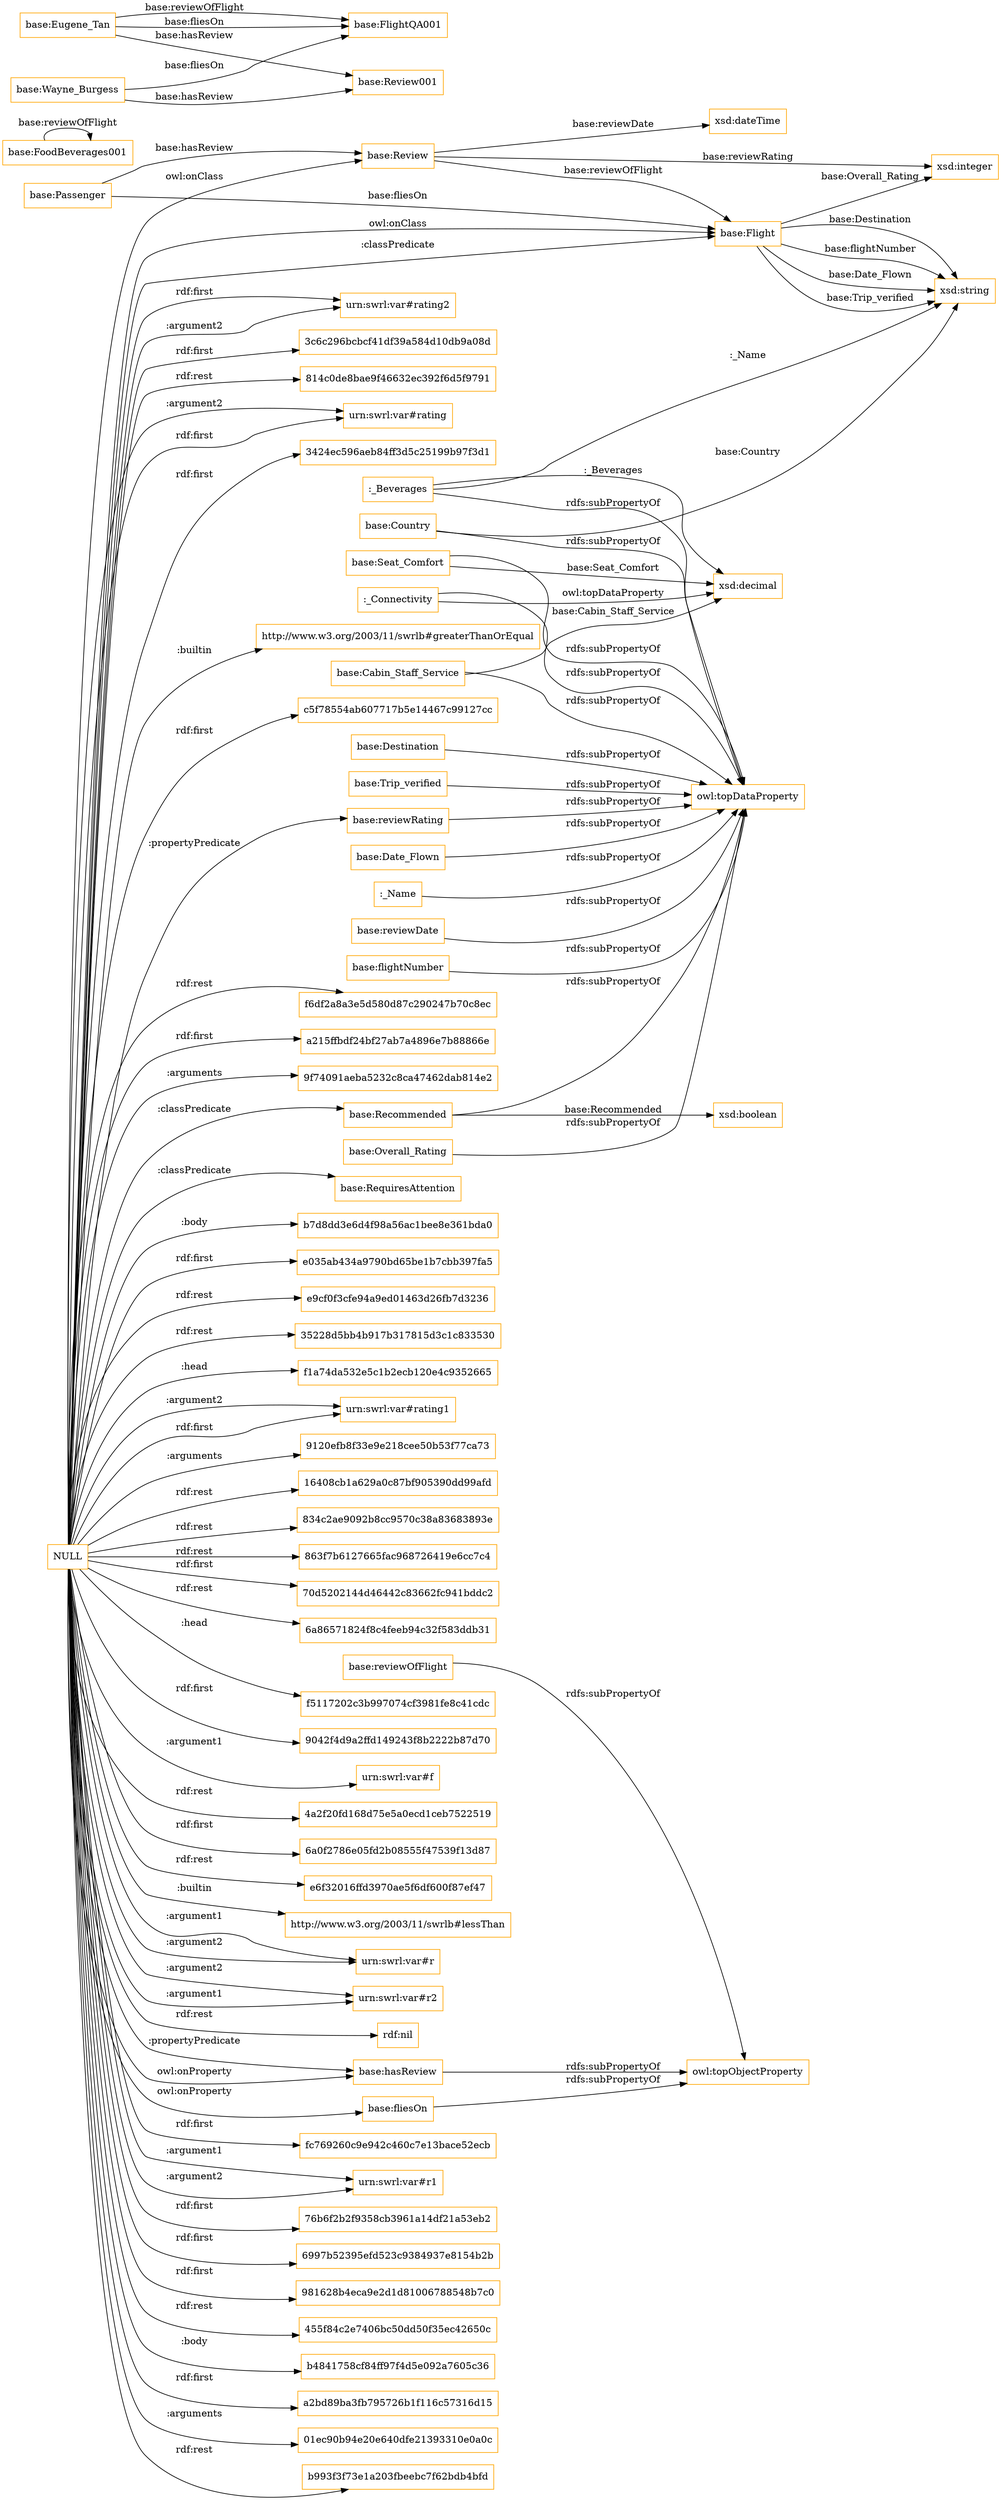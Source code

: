 digraph ar2dtool_diagram { 
rankdir=LR;
size="1501"
node [shape = rectangle, color="orange"]; "base:RequiresAttention" "base:Passenger" "base:Date_Flown" "base:Cabin_Staff_Service" "base:Country" "base:Seat_Comfort" ":_Connectivity" "base:Review" "base:Overall_Rating" "base:Destination" "base:Recommended" "base:Trip_verified" "base:Flight" ":_Beverages" ; /*classes style*/
	"NULL" -> "e9cf0f3cfe94a9ed01463d26fb7d3236" [ label = "rdf:rest" ];
	"NULL" -> "35228d5bb4b917b317815d3c1c833530" [ label = "rdf:rest" ];
	"NULL" -> "f1a74da532e5c1b2ecb120e4c9352665" [ label = ":head" ];
	"NULL" -> "urn:swrl:var#rating1" [ label = "rdf:first" ];
	"NULL" -> "9120efb8f33e9e218cee50b53f77ca73" [ label = ":arguments" ];
	"NULL" -> "16408cb1a629a0c87bf905390dd99afd" [ label = "rdf:rest" ];
	"NULL" -> "834c2ae9092b8cc9570c38a83683893e" [ label = "rdf:rest" ];
	"NULL" -> "863f7b6127665fac968726419e6cc7c4" [ label = "rdf:rest" ];
	"NULL" -> "70d5202144d46442c83662fc941bddc2" [ label = "rdf:first" ];
	"NULL" -> "base:reviewRating" [ label = ":propertyPredicate" ];
	"NULL" -> "6a86571824f8c4feeb94c32f583ddb31" [ label = "rdf:rest" ];
	"NULL" -> "f5117202c3b997074cf3981fe8c41cdc" [ label = ":head" ];
	"NULL" -> "9042f4d9a2ffd149243f8b2222b87d70" [ label = "rdf:first" ];
	"NULL" -> "urn:swrl:var#f" [ label = ":argument1" ];
	"NULL" -> "4a2f20fd168d75e5a0ecd1ceb7522519" [ label = "rdf:rest" ];
	"NULL" -> "6a0f2786e05fd2b08555f47539f13d87" [ label = "rdf:first" ];
	"NULL" -> "e6f32016ffd3970ae5f6df600f87ef47" [ label = "rdf:rest" ];
	"NULL" -> "base:RequiresAttention" [ label = ":classPredicate" ];
	"NULL" -> "http://www.w3.org/2003/11/swrlb#lessThan" [ label = ":builtin" ];
	"NULL" -> "urn:swrl:var#r" [ label = ":argument2" ];
	"NULL" -> "urn:swrl:var#r2" [ label = ":argument1" ];
	"NULL" -> "rdf:nil" [ label = "rdf:rest" ];
	"NULL" -> "base:Review" [ label = "owl:onClass" ];
	"NULL" -> "base:hasReview" [ label = "owl:onProperty" ];
	"NULL" -> "fc769260c9e942c460c7e13bace52ecb" [ label = "rdf:first" ];
	"NULL" -> "base:fliesOn" [ label = "owl:onProperty" ];
	"NULL" -> "urn:swrl:var#r1" [ label = ":argument2" ];
	"NULL" -> "urn:swrl:var#rating1" [ label = ":argument2" ];
	"NULL" -> "76b6f2b2f9358cb3961a14df21a53eb2" [ label = "rdf:first" ];
	"NULL" -> "6997b52395efd523c9384937e8154b2b" [ label = "rdf:first" ];
	"NULL" -> "981628b4eca9e2d1d81006788548b7c0" [ label = "rdf:first" ];
	"NULL" -> "455f84c2e7406bc50dd50f35ec42650c" [ label = "rdf:rest" ];
	"NULL" -> "b4841758cf84ff97f4d5e092a7605c36" [ label = ":body" ];
	"NULL" -> "base:Recommended" [ label = ":classPredicate" ];
	"NULL" -> "a2bd89ba3fb795726b1f116c57316d15" [ label = "rdf:first" ];
	"NULL" -> "01ec90b94e20e640dfe21393310e0a0c" [ label = ":arguments" ];
	"NULL" -> "base:Flight" [ label = "owl:onClass" ];
	"NULL" -> "b993f3f73e1a203fbeebc7f62bdb4bfd" [ label = "rdf:rest" ];
	"NULL" -> "urn:swrl:var#rating2" [ label = "rdf:first" ];
	"NULL" -> "3c6c296bcbcf41df39a584d10db9a08d" [ label = "rdf:first" ];
	"NULL" -> "urn:swrl:var#r1" [ label = ":argument1" ];
	"NULL" -> "814c0de8bae9f46632ec392f6d5f9791" [ label = "rdf:rest" ];
	"NULL" -> "urn:swrl:var#rating" [ label = "rdf:first" ];
	"NULL" -> "3424ec596aeb84ff3d5c25199b97f3d1" [ label = "rdf:first" ];
	"NULL" -> "base:hasReview" [ label = ":propertyPredicate" ];
	"NULL" -> "urn:swrl:var#rating2" [ label = ":argument2" ];
	"NULL" -> "http://www.w3.org/2003/11/swrlb#greaterThanOrEqual" [ label = ":builtin" ];
	"NULL" -> "c5f78554ab607717b5e14467c99127cc" [ label = "rdf:first" ];
	"NULL" -> "urn:swrl:var#rating" [ label = ":argument2" ];
	"NULL" -> "f6df2a8a3e5d580d87c290247b70c8ec" [ label = "rdf:rest" ];
	"NULL" -> "a215ffbdf24bf27ab7a4896e7b88866e" [ label = "rdf:first" ];
	"NULL" -> "9f74091aeba5232c8ca47462dab814e2" [ label = ":arguments" ];
	"NULL" -> "base:Flight" [ label = ":classPredicate" ];
	"NULL" -> "urn:swrl:var#r2" [ label = ":argument2" ];
	"NULL" -> "b7d8dd3e6d4f98a56ac1bee8e361bda0" [ label = ":body" ];
	"NULL" -> "e035ab434a9790bd65be1b7cbb397fa5" [ label = "rdf:first" ];
	"NULL" -> "urn:swrl:var#r" [ label = ":argument1" ];
	"base:Date_Flown" -> "owl:topDataProperty" [ label = "rdfs:subPropertyOf" ];
	"base:Destination" -> "owl:topDataProperty" [ label = "rdfs:subPropertyOf" ];
	"base:hasReview" -> "owl:topObjectProperty" [ label = "rdfs:subPropertyOf" ];
	"base:Seat_Comfort" -> "owl:topDataProperty" [ label = "rdfs:subPropertyOf" ];
	"base:FoodBeverages001" -> "base:FoodBeverages001" [ label = "base:reviewOfFlight" ];
	"base:Trip_verified" -> "owl:topDataProperty" [ label = "rdfs:subPropertyOf" ];
	":_Name" -> "owl:topDataProperty" [ label = "rdfs:subPropertyOf" ];
	"base:reviewOfFlight" -> "owl:topObjectProperty" [ label = "rdfs:subPropertyOf" ];
	":_Connectivity" -> "owl:topDataProperty" [ label = "rdfs:subPropertyOf" ];
	"base:Recommended" -> "owl:topDataProperty" [ label = "rdfs:subPropertyOf" ];
	"base:fliesOn" -> "owl:topObjectProperty" [ label = "rdfs:subPropertyOf" ];
	"base:Country" -> "owl:topDataProperty" [ label = "rdfs:subPropertyOf" ];
	":_Beverages" -> "owl:topDataProperty" [ label = "rdfs:subPropertyOf" ];
	"base:reviewDate" -> "owl:topDataProperty" [ label = "rdfs:subPropertyOf" ];
	"base:reviewRating" -> "owl:topDataProperty" [ label = "rdfs:subPropertyOf" ];
	"base:Wayne_Burgess" -> "base:Review001" [ label = "base:hasReview" ];
	"base:Wayne_Burgess" -> "base:FlightQA001" [ label = "base:fliesOn" ];
	"base:flightNumber" -> "owl:topDataProperty" [ label = "rdfs:subPropertyOf" ];
	"base:Eugene_Tan" -> "base:FlightQA001" [ label = "base:reviewOfFlight" ];
	"base:Eugene_Tan" -> "base:FlightQA001" [ label = "base:fliesOn" ];
	"base:Eugene_Tan" -> "base:Review001" [ label = "base:hasReview" ];
	"base:Overall_Rating" -> "owl:topDataProperty" [ label = "rdfs:subPropertyOf" ];
	"base:Cabin_Staff_Service" -> "owl:topDataProperty" [ label = "rdfs:subPropertyOf" ];
	"base:Flight" -> "xsd:string" [ label = "base:Trip_verified" ];
	"base:Flight" -> "xsd:string" [ label = "base:Destination" ];
	"base:Flight" -> "xsd:integer" [ label = "base:Overall_Rating" ];
	"base:Seat_Comfort" -> "xsd:decimal" [ label = "base:Seat_Comfort" ];
	"base:Country" -> "xsd:string" [ label = "base:Country" ];
	"base:Review" -> "xsd:integer" [ label = "base:reviewRating" ];
	"base:Flight" -> "xsd:string" [ label = "base:flightNumber" ];
	"base:Passenger" -> "base:Review" [ label = "base:hasReview" ];
	"base:Cabin_Staff_Service" -> "xsd:decimal" [ label = "base:Cabin_Staff_Service" ];
	"base:Review" -> "xsd:dateTime" [ label = "base:reviewDate" ];
	"base:Flight" -> "xsd:string" [ label = "base:Date_Flown" ];
	":_Connectivity" -> "xsd:decimal" [ label = "owl:topDataProperty" ];
	"base:Review" -> "base:Flight" [ label = "base:reviewOfFlight" ];
	"base:Recommended" -> "xsd:boolean" [ label = "base:Recommended" ];
	":_Beverages" -> "xsd:decimal" [ label = ":_Beverages" ];
	":_Beverages" -> "xsd:string" [ label = ":_Name" ];
	"base:Passenger" -> "base:Flight" [ label = "base:fliesOn" ];

}
